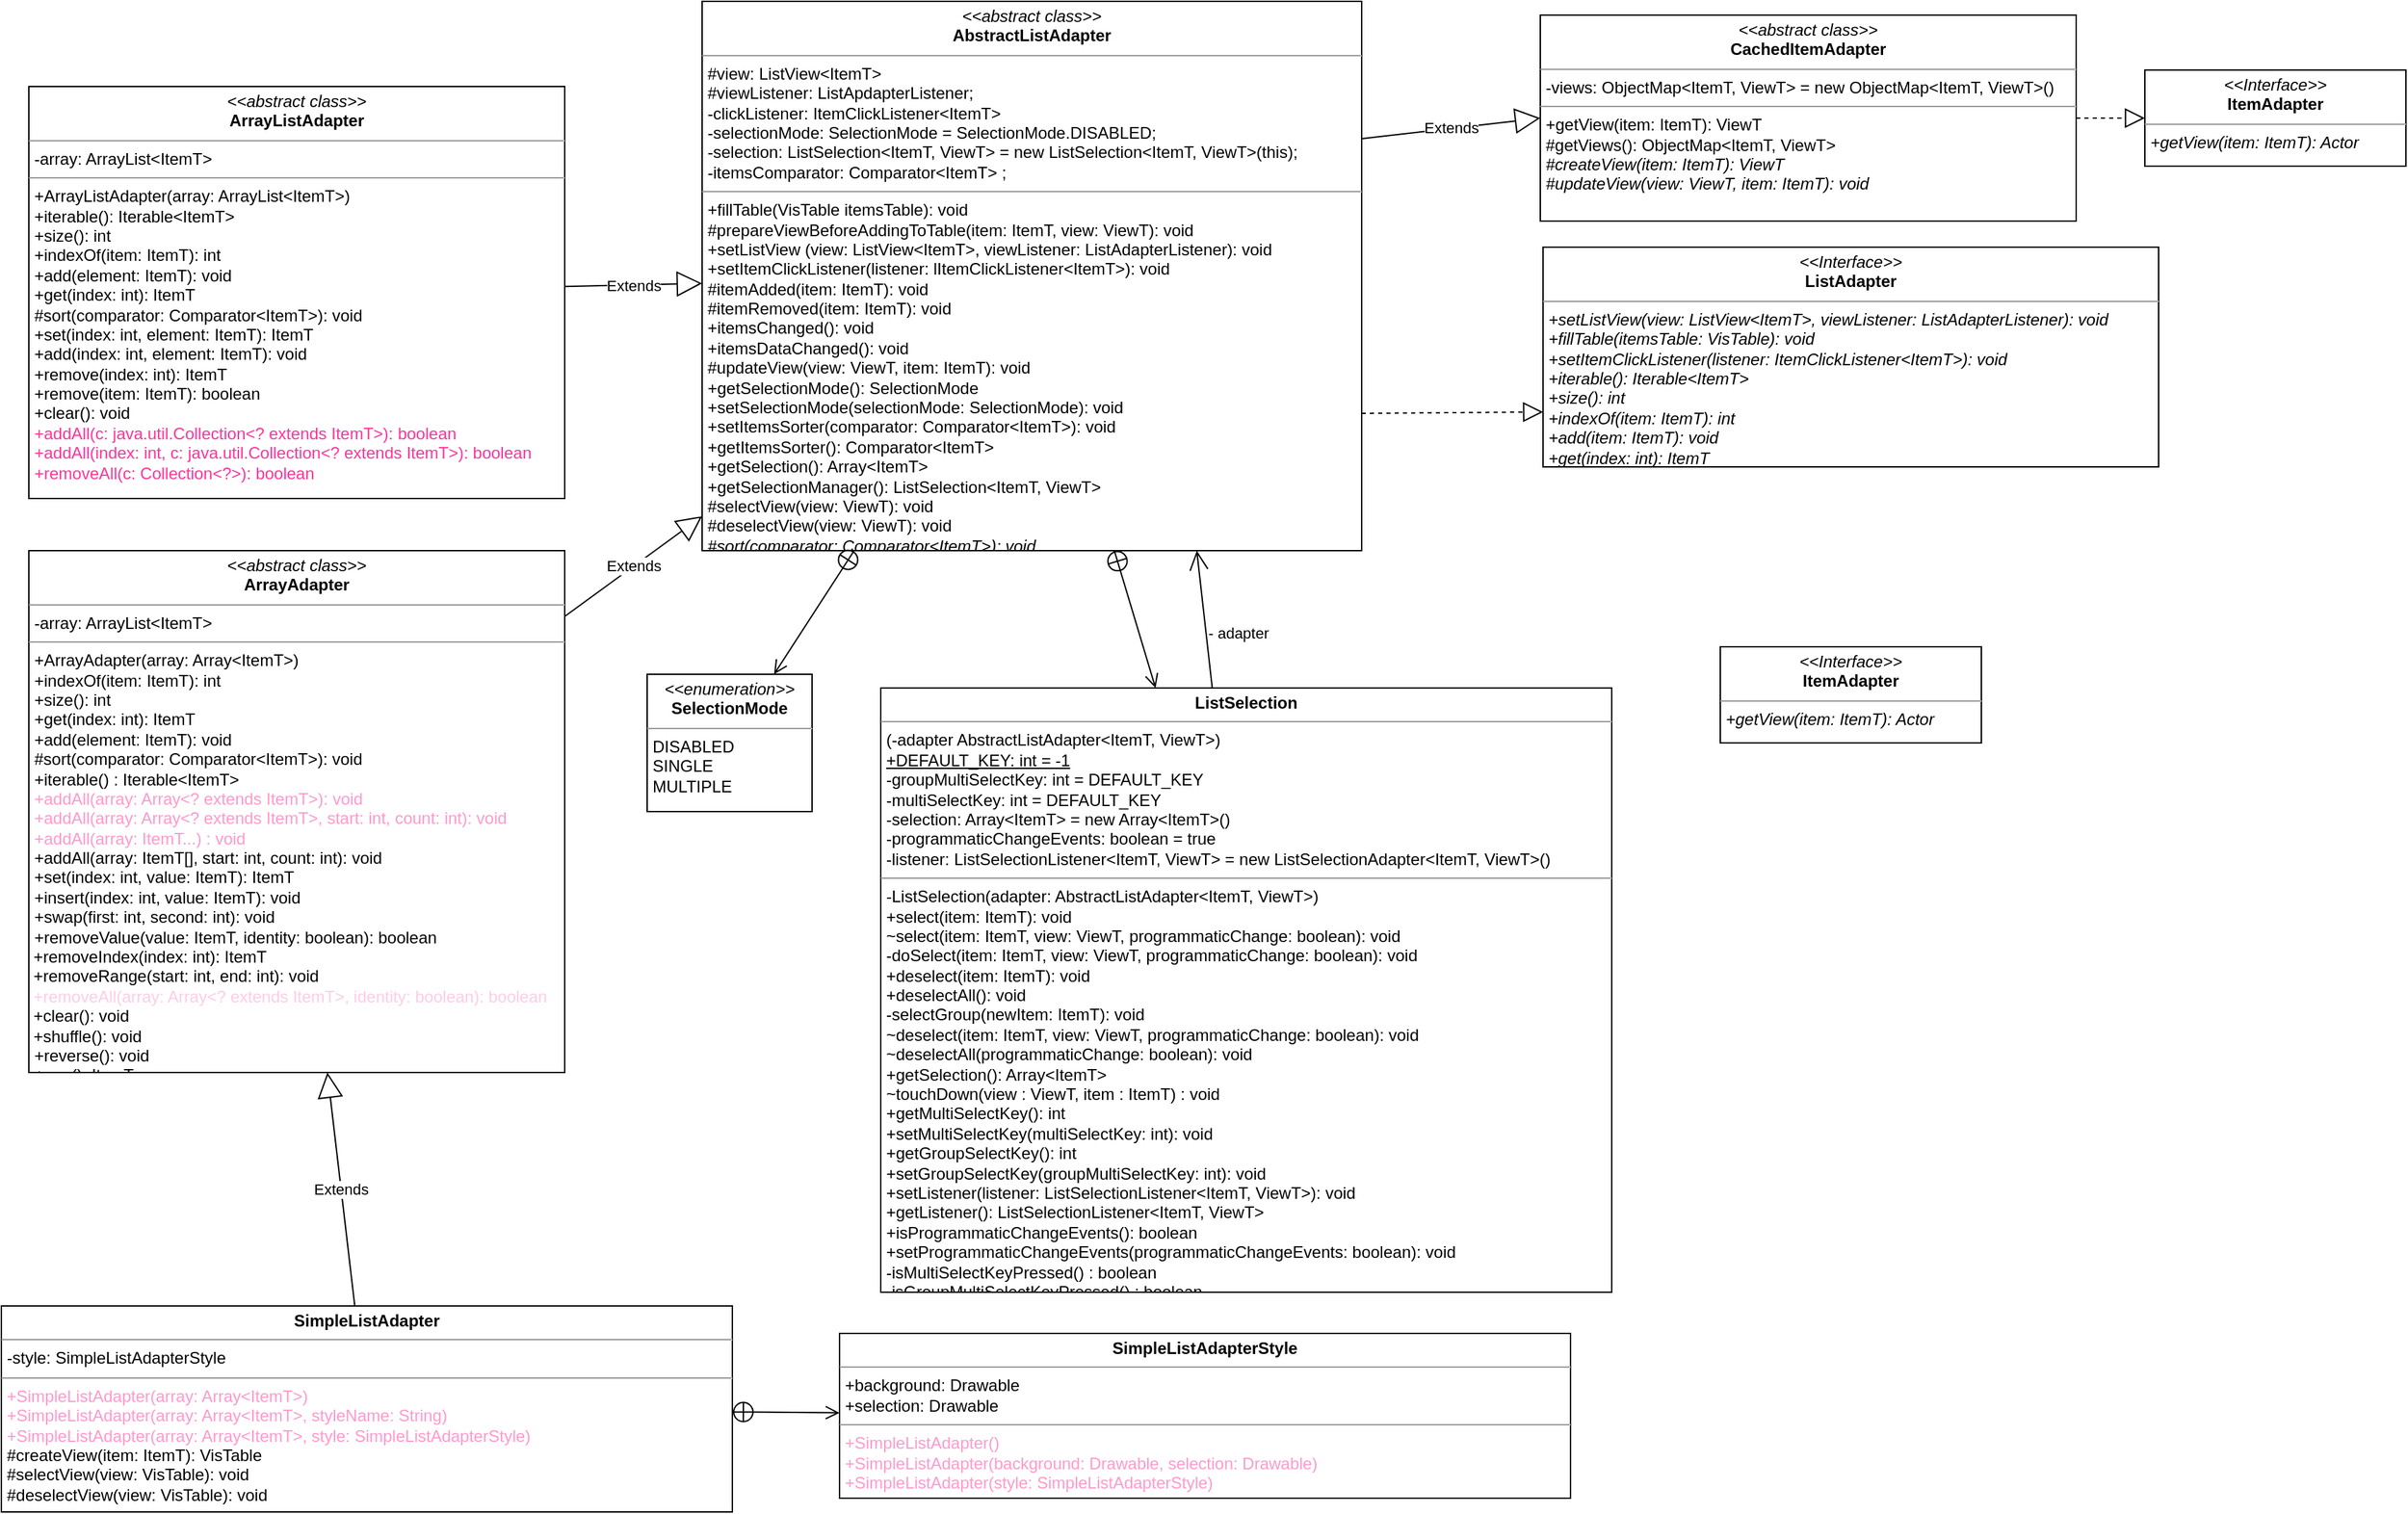 <mxfile version="13.8.0" type="device"><diagram name="Page-1" id="e7e014a7-5840-1c2e-5031-d8a46d1fe8dd"><mxGraphModel dx="1317" dy="781" grid="1" gridSize="10" guides="1" tooltips="1" connect="1" arrows="1" fold="1" page="1" pageScale="1" pageWidth="2336" pageHeight="1654" background="#ffffff" math="0" shadow="0"><root><mxCell id="0"/><mxCell id="1" parent="0"/><mxCell id="TXQ5Nb50Pb1mhrxCTXwo-2" value="&lt;p style=&quot;margin: 0px ; margin-top: 4px ; text-align: center&quot;&gt;&lt;i&gt;&amp;lt;&amp;lt;abstract class&amp;gt;&amp;gt;&lt;/i&gt;&lt;br&gt;&lt;b&gt;AbstractListAdapter&lt;/b&gt;&lt;/p&gt;&lt;hr size=&quot;1&quot;&gt;&lt;p style=&quot;margin: 0px ; margin-left: 4px&quot;&gt;#view: ListView&amp;lt;ItemT&amp;gt;&lt;br style=&quot;padding: 0px ; margin: 0px&quot;&gt;#viewListener: ListApdapterListener;&lt;br style=&quot;padding: 0px ; margin: 0px&quot;&gt;-clickListener: ItemClickListener&amp;lt;ItemT&amp;gt;&lt;br style=&quot;padding: 0px ; margin: 0px&quot;&gt;-selectionMode: SelectionMode = SelectionMode.DISABLED;&lt;br style=&quot;padding: 0px ; margin: 0px&quot;&gt;-selection: ListSelection&amp;lt;ItemT, ViewT&amp;gt;&amp;nbsp;= new ListSelection&amp;lt;ItemT, ViewT&amp;gt;(this);&lt;br style=&quot;padding: 0px ; margin: 0px&quot;&gt;-itemsComparator:&amp;nbsp;Comparator&amp;lt;ItemT&amp;gt; ;&lt;/p&gt;&lt;hr size=&quot;1&quot;&gt;&lt;p style=&quot;margin: 0px ; margin-left: 4px&quot;&gt;+fillTable(VisTable itemsTable): void&lt;br style=&quot;padding: 0px ; margin: 0px&quot;&gt;#prepareViewBeforeAddingToTable(item: ItemT, view: ViewT): void&lt;br style=&quot;padding: 0px ; margin: 0px&quot;&gt;+setListView (view: ListView&amp;lt;ItemT&amp;gt;, viewListener: ListAdapterListener): void&lt;br style=&quot;padding: 0px ; margin: 0px&quot;&gt;+setItemClickListener(listener: lItemClickListener&amp;lt;ItemT&amp;gt;): void&lt;br style=&quot;padding: 0px ; margin: 0px&quot;&gt;#itemAdded(item: ItemT): void&lt;br style=&quot;padding: 0px ; margin: 0px&quot;&gt;#itemRemoved(item: ItemT): void&lt;br style=&quot;padding: 0px ; margin: 0px&quot;&gt;+itemsChanged(): void&lt;br style=&quot;padding: 0px ; margin: 0px&quot;&gt;+itemsDataChanged(): void&lt;br style=&quot;padding: 0px ; margin: 0px&quot;&gt;#updateView(view: ViewT, item: ItemT): void&lt;br style=&quot;padding: 0px ; margin: 0px&quot;&gt;+getSelectionMode(): SelectionMode&lt;br style=&quot;padding: 0px ; margin: 0px&quot;&gt;+setSelectionMode(selectionMode: SelectionMode): void&lt;br style=&quot;padding: 0px ; margin: 0px&quot;&gt;+setItemsSorter(comparator: Comparator&amp;lt;ItemT&amp;gt;): void&lt;br style=&quot;padding: 0px ; margin: 0px&quot;&gt;+getItemsSorter(): Comparator&amp;lt;ItemT&amp;gt;&lt;br style=&quot;padding: 0px ; margin: 0px&quot;&gt;+getSelection(): Array&amp;lt;ItemT&amp;gt;&lt;br style=&quot;padding: 0px ; margin: 0px&quot;&gt;+getSelectionManager(): ListSelection&amp;lt;ItemT, ViewT&amp;gt;&lt;br style=&quot;padding: 0px ; margin: 0px&quot;&gt;#selectView(view: ViewT): void&lt;br style=&quot;padding: 0px ; margin: 0px&quot;&gt;#deselectView(view: ViewT): void&lt;br style=&quot;padding: 0px ; margin: 0px&quot;&gt;&lt;i&gt;#sort(comparator: Comparator&amp;lt;ItemT&amp;gt;): void&lt;/i&gt;&lt;br&gt;&lt;/p&gt;" style="verticalAlign=top;align=left;overflow=fill;fontSize=12;fontFamily=Helvetica;html=1;" vertex="1" parent="1"><mxGeometry x="810" y="150" width="480" height="400" as="geometry"/></mxCell><mxCell id="TXQ5Nb50Pb1mhrxCTXwo-3" value="&lt;p style=&quot;margin: 0px ; margin-top: 4px ; text-align: center&quot;&gt;&lt;i&gt;&amp;lt;&amp;lt;abstract class&amp;gt;&amp;gt;&lt;/i&gt;&lt;br&gt;&lt;b&gt;CachedItemAdapter&lt;/b&gt;&lt;/p&gt;&lt;hr size=&quot;1&quot;&gt;&lt;p style=&quot;margin: 0px ; margin-left: 4px&quot;&gt;&lt;span style=&quot;font-size: 12px&quot;&gt;-views: ObjectMap&amp;lt;ItemT, ViewT&amp;gt; = new ObjectMap&amp;lt;ItemT, ViewT&amp;gt;()&lt;/span&gt;&lt;br&gt;&lt;/p&gt;&lt;hr size=&quot;1&quot;&gt;&lt;p style=&quot;margin: 0px ; margin-left: 4px&quot;&gt;&lt;span style=&quot;font-size: 12px&quot;&gt;+getView(item: ItemT): ViewT&lt;/span&gt;&lt;br&gt;&lt;/p&gt;&lt;p style=&quot;margin: 0px ; margin-left: 4px&quot;&gt;&lt;span style=&quot;font-size: 12px&quot;&gt;#getViews():&amp;nbsp;&lt;/span&gt;&lt;span&gt;ObjectMap&amp;lt;ItemT, ViewT&amp;gt;&lt;/span&gt;&lt;/p&gt;&lt;p style=&quot;margin: 0px ; margin-left: 4px&quot;&gt;&lt;span&gt;&lt;i&gt;&lt;span style=&quot;font-size: 12px&quot;&gt;#createView(item: ItemT): ViewT&lt;/span&gt;&lt;br&gt;&lt;/i&gt;&lt;/span&gt;&lt;/p&gt;&lt;p style=&quot;margin: 0px ; margin-left: 4px&quot;&gt;&lt;span&gt;&lt;span style=&quot;font-size: 12px&quot;&gt;&lt;i&gt;#updateView(view: ViewT, item: ItemT): void&lt;/i&gt;&lt;/span&gt;&lt;br&gt;&lt;/span&gt;&lt;/p&gt;" style="verticalAlign=top;align=left;overflow=fill;fontSize=12;fontFamily=Helvetica;html=1;" vertex="1" parent="1"><mxGeometry x="1420" y="160" width="390" height="150" as="geometry"/></mxCell><mxCell id="TXQ5Nb50Pb1mhrxCTXwo-4" value="&lt;p style=&quot;margin: 0px ; margin-top: 4px ; text-align: center&quot;&gt;&lt;i&gt;&amp;lt;&amp;lt;Interface&amp;gt;&amp;gt;&lt;/i&gt;&lt;br&gt;&lt;b&gt;ItemAdapter&lt;/b&gt;&lt;/p&gt;&lt;hr size=&quot;1&quot;&gt;&lt;p style=&quot;margin: 0px ; margin-left: 4px&quot;&gt;&lt;span style=&quot;font-size: 12px&quot;&gt;&lt;i&gt;+getView(item: ItemT): Actor&lt;/i&gt;&lt;/span&gt;&lt;br&gt;&lt;/p&gt;" style="verticalAlign=top;align=left;overflow=fill;fontSize=12;fontFamily=Helvetica;html=1;" vertex="1" parent="1"><mxGeometry x="1860" y="200" width="190" height="70" as="geometry"/></mxCell><mxCell id="TXQ5Nb50Pb1mhrxCTXwo-7" value="&lt;p style=&quot;margin: 0px ; margin-top: 4px ; text-align: center&quot;&gt;&lt;i&gt;&amp;lt;&amp;lt;Interface&amp;gt;&amp;gt;&lt;/i&gt;&lt;br&gt;&lt;b&gt;ListAdapter&lt;/b&gt;&lt;/p&gt;&lt;hr size=&quot;1&quot;&gt;&lt;p style=&quot;margin: 0px ; margin-left: 4px&quot;&gt;&lt;span style=&quot;font-size: 12px&quot;&gt;&lt;i&gt;+setListView(view: ListView&amp;lt;ItemT&amp;gt;, viewListener: ListAdapterListener): void&lt;/i&gt;&lt;/span&gt;&lt;br&gt;&lt;/p&gt;&lt;p style=&quot;margin: 0px ; margin-left: 4px&quot;&gt;&lt;i&gt;&lt;span style=&quot;font-size: 12px&quot;&gt;+fillTable(itemsTable: VisTable): void&lt;/span&gt;&lt;br&gt;&lt;/i&gt;&lt;/p&gt;&lt;p style=&quot;margin: 0px ; margin-left: 4px&quot;&gt;&lt;i&gt;&lt;span style=&quot;font-size: 12px&quot;&gt;+setItemClickListener(listener: ItemClickListener&amp;lt;ItemT&amp;gt;): void&lt;/span&gt;&lt;br&gt;&lt;/i&gt;&lt;/p&gt;&lt;p style=&quot;margin: 0px ; margin-left: 4px&quot;&gt;&lt;i&gt;&lt;span style=&quot;font-size: 12px&quot;&gt;+iterable(): Iterable&amp;lt;ItemT&amp;gt;&lt;/span&gt;&lt;br&gt;&lt;/i&gt;&lt;/p&gt;&lt;p style=&quot;margin: 0px ; margin-left: 4px&quot;&gt;&lt;i&gt;&lt;span style=&quot;font-size: 12px&quot;&gt;+size(): int&lt;/span&gt;&lt;br&gt;&lt;/i&gt;&lt;/p&gt;&lt;p style=&quot;margin: 0px ; margin-left: 4px&quot;&gt;&lt;i&gt;&lt;span style=&quot;font-size: 12px&quot;&gt;+indexOf(item: ItemT): int&lt;/span&gt;&lt;br&gt;&lt;/i&gt;&lt;/p&gt;&lt;p style=&quot;margin: 0px ; margin-left: 4px&quot;&gt;&lt;i&gt;&lt;span style=&quot;font-size: 12px&quot;&gt;+add(item: ItemT): void&lt;/span&gt;&lt;br&gt;&lt;/i&gt;&lt;/p&gt;&lt;p style=&quot;margin: 0px ; margin-left: 4px&quot;&gt;&lt;i&gt;&lt;span style=&quot;font-size: 12px&quot;&gt;+get(index: int): ItemT&lt;/span&gt;&lt;br&gt;&lt;/i&gt;&lt;/p&gt;" style="verticalAlign=top;align=left;overflow=fill;fontSize=12;fontFamily=Helvetica;html=1;" vertex="1" parent="1"><mxGeometry x="1422" y="329" width="448" height="160" as="geometry"/></mxCell><mxCell id="TXQ5Nb50Pb1mhrxCTXwo-8" value="Extends" style="endArrow=block;endSize=16;endFill=0;html=1;exitX=1;exitY=0.25;exitDx=0;exitDy=0;entryX=0;entryY=0.5;entryDx=0;entryDy=0;" edge="1" parent="1" source="TXQ5Nb50Pb1mhrxCTXwo-2" target="TXQ5Nb50Pb1mhrxCTXwo-3"><mxGeometry width="160" relative="1" as="geometry"><mxPoint x="1400" y="470" as="sourcePoint"/><mxPoint x="1560" y="470" as="targetPoint"/></mxGeometry></mxCell><mxCell id="TXQ5Nb50Pb1mhrxCTXwo-9" value="" style="endArrow=block;dashed=1;endFill=0;endSize=12;html=1;exitX=1;exitY=0.5;exitDx=0;exitDy=0;entryX=0;entryY=0.5;entryDx=0;entryDy=0;" edge="1" parent="1" source="TXQ5Nb50Pb1mhrxCTXwo-3" target="TXQ5Nb50Pb1mhrxCTXwo-4"><mxGeometry width="160" relative="1" as="geometry"><mxPoint x="1710" y="257" as="sourcePoint"/><mxPoint x="1870" y="257" as="targetPoint"/></mxGeometry></mxCell><mxCell id="TXQ5Nb50Pb1mhrxCTXwo-10" value="" style="endArrow=block;dashed=1;endFill=0;endSize=12;html=1;exitX=1;exitY=0.75;exitDx=0;exitDy=0;entryX=0;entryY=0.75;entryDx=0;entryDy=0;" edge="1" parent="1" source="TXQ5Nb50Pb1mhrxCTXwo-2" target="TXQ5Nb50Pb1mhrxCTXwo-7"><mxGeometry width="160" relative="1" as="geometry"><mxPoint x="1290" y="390" as="sourcePoint"/><mxPoint x="1450" y="390" as="targetPoint"/></mxGeometry></mxCell><mxCell id="TXQ5Nb50Pb1mhrxCTXwo-12" value="&lt;p style=&quot;margin: 0px ; margin-top: 4px ; text-align: center&quot;&gt;&lt;i&gt;&amp;lt;&amp;lt;abstract class&amp;gt;&amp;gt;&lt;/i&gt;&lt;br&gt;&lt;b&gt;ArrayListAdapter&lt;/b&gt;&lt;/p&gt;&lt;hr size=&quot;1&quot;&gt;&lt;p style=&quot;margin: 0px ; margin-left: 4px&quot;&gt;&lt;span style=&quot;font-size: 12px&quot;&gt;-array: ArrayList&amp;lt;ItemT&amp;gt;&lt;/span&gt;&lt;br&gt;&lt;/p&gt;&lt;hr size=&quot;1&quot;&gt;&lt;p style=&quot;margin: 0px ; margin-left: 4px&quot;&gt;&lt;span style=&quot;font-size: 12px&quot;&gt;+ArrayListAdapter(array: ArrayList&amp;lt;ItemT&amp;gt;)&lt;/span&gt;&lt;br&gt;&lt;/p&gt;&lt;p style=&quot;margin: 0px ; margin-left: 4px&quot;&gt;&lt;span style=&quot;font-size: 12px&quot;&gt;+iterable(): Iterable&amp;lt;ItemT&amp;gt;&lt;/span&gt;&lt;br&gt;&lt;/p&gt;&lt;p style=&quot;margin: 0px ; margin-left: 4px&quot;&gt;&lt;span style=&quot;font-size: 12px&quot;&gt;+size(): int&lt;/span&gt;&lt;br&gt;&lt;/p&gt;&lt;p style=&quot;margin: 0px ; margin-left: 4px&quot;&gt;&lt;span style=&quot;font-size: 12px&quot;&gt;+indexOf(item: ItemT): int&lt;/span&gt;&lt;br&gt;&lt;/p&gt;&lt;p style=&quot;margin: 0px ; margin-left: 4px&quot;&gt;&lt;span style=&quot;font-size: 12px&quot;&gt;+add(element: ItemT): void&lt;/span&gt;&lt;br&gt;&lt;/p&gt;&lt;p style=&quot;margin: 0px ; margin-left: 4px&quot;&gt;&lt;span style=&quot;font-size: 12px&quot;&gt;+get(index: int): ItemT&lt;/span&gt;&lt;br&gt;&lt;/p&gt;&lt;p style=&quot;margin: 0px ; margin-left: 4px&quot;&gt;&lt;span style=&quot;font-size: 12px&quot;&gt;#sort(comparator: Comparator&amp;lt;ItemT&amp;gt;): void&lt;/span&gt;&lt;br&gt;&lt;/p&gt;&lt;p style=&quot;margin: 0px ; margin-left: 4px&quot;&gt;&lt;span style=&quot;font-size: 12px&quot;&gt;+set(index: int, element: ItemT): ItemT&lt;/span&gt;&lt;br&gt;&lt;/p&gt;&lt;p style=&quot;margin: 0px ; margin-left: 4px&quot;&gt;&lt;span style=&quot;font-size: 12px&quot;&gt;+add(index: int, element: ItemT): void&lt;/span&gt;&lt;br&gt;&lt;/p&gt;&lt;p style=&quot;margin: 0px ; margin-left: 4px&quot;&gt;&lt;span style=&quot;font-size: 12px&quot;&gt;+remove(index: int): ItemT&lt;/span&gt;&lt;br&gt;&lt;/p&gt;&lt;p style=&quot;margin: 0px ; margin-left: 4px&quot;&gt;&lt;span style=&quot;font-size: 12px&quot;&gt;+remove(item: ItemT): boolean&lt;/span&gt;&lt;br&gt;&lt;/p&gt;&lt;p style=&quot;margin: 0px ; margin-left: 4px&quot;&gt;&lt;span style=&quot;font-size: 12px&quot;&gt;+clear(): void&lt;br&gt;&lt;font color=&quot;#ff3399&quot;&gt;+addAll(c: java.util.Collection&amp;lt;? extends ItemT&amp;gt;): boolean&lt;/font&gt;&lt;/span&gt;&lt;font color=&quot;#ff3399&quot;&gt;&lt;br&gt;&lt;/font&gt;&lt;/p&gt;&lt;p style=&quot;margin: 0px ; margin-left: 4px&quot;&gt;&lt;font color=&quot;#ff3399&quot;&gt;&lt;span style=&quot;font-size: 12px&quot;&gt;+addAll(index: int, c: java.util.Collection&amp;lt;? extends ItemT&amp;gt;): boolean&lt;/span&gt;&lt;br&gt;&lt;/font&gt;&lt;/p&gt;&lt;p style=&quot;margin: 0px ; margin-left: 4px&quot;&gt;&lt;span style=&quot;font-size: 12px&quot;&gt;&lt;font color=&quot;#ff3399&quot;&gt;+removeAll(c: Collection&amp;lt;?&amp;gt;): boolean&lt;/font&gt;&lt;/span&gt;&lt;br&gt;&lt;/p&gt;&lt;p style=&quot;margin: 0px ; margin-left: 4px&quot;&gt;&lt;span style=&quot;font-size: 12px&quot;&gt;&lt;br&gt;&lt;/span&gt;&lt;/p&gt;" style="verticalAlign=top;align=left;overflow=fill;fontSize=12;fontFamily=Helvetica;html=1;" vertex="1" parent="1"><mxGeometry x="320" y="212" width="390" height="300" as="geometry"/></mxCell><mxCell id="TXQ5Nb50Pb1mhrxCTXwo-13" value="Extends" style="endArrow=block;endSize=16;endFill=0;html=1;" edge="1" parent="1" source="TXQ5Nb50Pb1mhrxCTXwo-12" target="TXQ5Nb50Pb1mhrxCTXwo-2"><mxGeometry width="160" relative="1" as="geometry"><mxPoint x="670" y="295" as="sourcePoint"/><mxPoint x="630" y="299.29" as="targetPoint"/></mxGeometry></mxCell><mxCell id="TXQ5Nb50Pb1mhrxCTXwo-14" value="&lt;p style=&quot;margin: 0px ; margin-top: 4px ; text-align: center&quot;&gt;&lt;i&gt;&amp;lt;&amp;lt;abstract class&amp;gt;&amp;gt;&lt;/i&gt;&lt;br&gt;&lt;b&gt;ArrayAdapter&lt;/b&gt;&lt;/p&gt;&lt;hr size=&quot;1&quot;&gt;&lt;p style=&quot;margin: 0px ; margin-left: 4px&quot;&gt;&lt;span style=&quot;font-size: 12px&quot;&gt;-array: ArrayList&amp;lt;ItemT&amp;gt;&lt;/span&gt;&lt;br&gt;&lt;/p&gt;&lt;hr size=&quot;1&quot;&gt;&lt;p style=&quot;margin: 0px ; margin-left: 4px&quot;&gt;&lt;span style=&quot;font-size: 12px&quot;&gt;+ArrayAdapter(array: Array&amp;lt;ItemT&amp;gt;)&lt;/span&gt;&lt;br&gt;&lt;/p&gt;&lt;p style=&quot;margin: 0px ; margin-left: 4px&quot;&gt;&lt;span style=&quot;font-size: 12px&quot;&gt;+indexOf(item: ItemT): int&lt;/span&gt;&lt;br&gt;&lt;/p&gt;&lt;p style=&quot;margin: 0px ; margin-left: 4px&quot;&gt;&lt;span&gt;+size(): int&lt;/span&gt;&lt;br&gt;&lt;/p&gt;&lt;p style=&quot;margin: 0px ; margin-left: 4px&quot;&gt;+get(index: int): ItemT&lt;span&gt;&lt;br&gt;&lt;/span&gt;&lt;/p&gt;&lt;p style=&quot;margin: 0px ; margin-left: 4px&quot;&gt;+add(element: ItemT): void&lt;br&gt;&lt;/p&gt;&lt;p style=&quot;margin: 0px ; margin-left: 4px&quot;&gt;&lt;span&gt;#sort(comparator: Comparator&amp;lt;ItemT&amp;gt;): void&lt;/span&gt;&lt;br&gt;&lt;/p&gt;&lt;p style=&quot;margin: 0px ; margin-left: 4px&quot;&gt;&lt;span style=&quot;font-size: 12px&quot;&gt;+iterable() : Iterable&amp;lt;ItemT&amp;gt;&lt;/span&gt;&lt;br&gt;&lt;/p&gt;&lt;p style=&quot;margin: 0px ; margin-left: 4px&quot;&gt;&lt;font color=&quot;#ff99cc&quot;&gt;&lt;span style=&quot;font-size: 12px&quot;&gt;+addAll(array: Array&amp;lt;? extends ItemT&amp;gt;): void&lt;/span&gt;&lt;br&gt;&lt;/font&gt;&lt;/p&gt;&lt;p style=&quot;margin: 0px ; margin-left: 4px&quot;&gt;&lt;font color=&quot;#ff99cc&quot;&gt;&lt;span style=&quot;font-size: 12px&quot;&gt;+addAll(array: Array&amp;lt;? extends ItemT&amp;gt;, start: int, count: int): void&lt;/span&gt;&lt;br&gt;&lt;/font&gt;&lt;/p&gt;&lt;p style=&quot;margin: 0px ; margin-left: 4px&quot;&gt;&lt;span style=&quot;font-size: 12px&quot;&gt;&lt;font color=&quot;#ff99cc&quot;&gt;+addAll(array: ItemT...) : void&lt;/font&gt;&lt;/span&gt;&lt;br&gt;&lt;/p&gt;&lt;p style=&quot;margin: 0px ; margin-left: 4px&quot;&gt;&lt;span style=&quot;font-size: 12px&quot;&gt;+addAll(array: ItemT[], start: int, count: int): void&lt;/span&gt;&lt;br&gt;&lt;/p&gt;&lt;p style=&quot;margin: 0px ; margin-left: 4px&quot;&gt;&lt;span&gt;+set(index: int, value: ItemT): ItemT&lt;/span&gt;&lt;br&gt;&lt;/p&gt;&lt;p style=&quot;margin: 0px ; margin-left: 4px&quot;&gt;&lt;span style=&quot;font-size: 12px&quot;&gt;+insert(index: int, value: ItemT): void&lt;/span&gt;&lt;br&gt;&lt;/p&gt;&lt;p style=&quot;margin: 0px ; margin-left: 4px&quot;&gt;&lt;span style=&quot;font-size: 12px&quot;&gt;+swap(first: int, second: int): void&lt;/span&gt;&lt;br&gt;&lt;/p&gt;&lt;p style=&quot;margin: 0px ; margin-left: 4px&quot;&gt;&lt;span style=&quot;font-size: 12px&quot;&gt;+removeValue(value: ItemT, identity: boolean): boolean&lt;/span&gt;&lt;br&gt;&lt;/p&gt;&lt;span style=&quot;font-size: 12px&quot;&gt;&amp;nbsp;+removeIndex(index: int): ItemT&lt;/span&gt;&lt;br&gt;&lt;span style=&quot;font-size: 12px&quot;&gt;&amp;nbsp;+removeRange(start: int, end: int): void&lt;br&gt;&amp;nbsp;&lt;font color=&quot;#ffcce6&quot;&gt;+removeAll(array: Array&amp;lt;? extends ItemT&amp;gt;, identity: boolean): boolean&lt;/font&gt;&lt;br&gt;&lt;/span&gt;&amp;nbsp;+clear(): void&lt;br&gt;&lt;span style=&quot;font-size: 12px&quot;&gt;&amp;nbsp;+shuffle(): void&lt;/span&gt;&lt;br&gt;&lt;p style=&quot;margin: 0px ; margin-left: 4px&quot;&gt;&lt;span&gt;+reverse(): void&lt;/span&gt;&lt;br&gt;&lt;/p&gt;&lt;p style=&quot;margin: 0px ; margin-left: 4px&quot;&gt;&lt;span&gt;&lt;span style=&quot;font-size: 12px&quot;&gt;+pop(): ItemT&lt;/span&gt;&lt;br&gt;&lt;/span&gt;&lt;/p&gt;" style="verticalAlign=top;align=left;overflow=fill;fontSize=12;fontFamily=Helvetica;html=1;" vertex="1" parent="1"><mxGeometry x="320" y="550" width="390" height="380" as="geometry"/></mxCell><mxCell id="TXQ5Nb50Pb1mhrxCTXwo-15" value="Extends" style="endArrow=block;endSize=16;endFill=0;html=1;" edge="1" parent="1" source="TXQ5Nb50Pb1mhrxCTXwo-14" target="TXQ5Nb50Pb1mhrxCTXwo-2"><mxGeometry width="160" relative="1" as="geometry"><mxPoint x="710" y="712.246" as="sourcePoint"/><mxPoint x="810" y="710.003" as="targetPoint"/></mxGeometry></mxCell><mxCell id="TXQ5Nb50Pb1mhrxCTXwo-16" value="&lt;p style=&quot;margin: 0px ; margin-top: 4px ; text-align: center&quot;&gt;&lt;b&gt;SimpleListAdapter&lt;/b&gt;&lt;/p&gt;&lt;hr size=&quot;1&quot;&gt;&lt;p style=&quot;margin: 0px ; margin-left: 4px&quot;&gt;-style: SimpleListAdapterStyle&lt;br&gt;&lt;/p&gt;&lt;hr size=&quot;1&quot;&gt;&lt;p style=&quot;margin: 0px ; margin-left: 4px&quot;&gt;&lt;font color=&quot;#ff99cc&quot;&gt;&lt;span style=&quot;font-size: 12px&quot;&gt;+SimpleListAdapter(array: Array&amp;lt;ItemT&amp;gt;)&lt;/span&gt;&lt;br&gt;&lt;/font&gt;&lt;/p&gt;&lt;p style=&quot;margin: 0px ; margin-left: 4px&quot;&gt;&lt;font color=&quot;#ff99cc&quot;&gt;&lt;span style=&quot;font-size: 12px&quot;&gt;+SimpleListAdapter(array: Array&amp;lt;ItemT&amp;gt;, styleName: String)&lt;/span&gt;&lt;br&gt;&lt;/font&gt;&lt;/p&gt;&lt;p style=&quot;margin: 0px ; margin-left: 4px&quot;&gt;&lt;span style=&quot;font-size: 12px&quot;&gt;&lt;font color=&quot;#ff99cc&quot;&gt;+SimpleListAdapter(array: Array&amp;lt;ItemT&amp;gt;, style: SimpleListAdapterStyle)&lt;/font&gt;&lt;/span&gt;&lt;br&gt;&lt;/p&gt;&lt;p style=&quot;margin: 0px ; margin-left: 4px&quot;&gt;&lt;span style=&quot;font-size: 12px&quot;&gt;#createView(item: ItemT): VisTable&lt;/span&gt;&lt;br&gt;&lt;/p&gt;&lt;p style=&quot;margin: 0px ; margin-left: 4px&quot;&gt;&lt;span style=&quot;font-size: 12px&quot;&gt;#selectView(view: VisTable): void&lt;/span&gt;&lt;br&gt;&lt;/p&gt;&lt;p style=&quot;margin: 0px ; margin-left: 4px&quot;&gt;&lt;span style=&quot;font-size: 12px&quot;&gt;#deselectView(view: VisTable): void&lt;/span&gt;&lt;br&gt;&lt;/p&gt;" style="verticalAlign=top;align=left;overflow=fill;fontSize=12;fontFamily=Helvetica;html=1;" vertex="1" parent="1"><mxGeometry x="300" y="1100" width="532" height="150" as="geometry"/></mxCell><mxCell id="TXQ5Nb50Pb1mhrxCTXwo-17" value="Extends" style="endArrow=block;endSize=16;endFill=0;html=1;" edge="1" parent="1" source="TXQ5Nb50Pb1mhrxCTXwo-16" target="TXQ5Nb50Pb1mhrxCTXwo-14"><mxGeometry width="160" relative="1" as="geometry"><mxPoint x="720" y="607.85" as="sourcePoint"/><mxPoint x="820" y="534.953" as="targetPoint"/></mxGeometry></mxCell><mxCell id="TXQ5Nb50Pb1mhrxCTXwo-26" value="" style="endArrow=open;startArrow=circlePlus;endFill=0;startFill=0;endSize=8;html=1;" edge="1" parent="1" source="TXQ5Nb50Pb1mhrxCTXwo-16" target="TXQ5Nb50Pb1mhrxCTXwo-27"><mxGeometry width="160" relative="1" as="geometry"><mxPoint x="810" y="940" as="sourcePoint"/><mxPoint x="930" y="905" as="targetPoint"/></mxGeometry></mxCell><mxCell id="TXQ5Nb50Pb1mhrxCTXwo-27" value="&lt;p style=&quot;margin: 0px ; margin-top: 4px ; text-align: center&quot;&gt;&lt;b&gt;SimpleListAdapterStyle&lt;/b&gt;&lt;/p&gt;&lt;hr size=&quot;1&quot;&gt;&lt;p style=&quot;margin: 0px ; margin-left: 4px&quot;&gt;+background: Drawable&lt;/p&gt;&lt;p style=&quot;margin: 0px ; margin-left: 4px&quot;&gt;+selection: Drawable&lt;/p&gt;&lt;hr size=&quot;1&quot;&gt;&lt;p style=&quot;margin: 0px ; margin-left: 4px&quot;&gt;&lt;font color=&quot;#ff99cc&quot;&gt;&lt;span style=&quot;font-size: 12px&quot;&gt;+SimpleListAdapter()&lt;/span&gt;&lt;/font&gt;&lt;/p&gt;&lt;p style=&quot;margin: 0px 0px 0px 4px&quot;&gt;&lt;font color=&quot;#ff99cc&quot;&gt;+SimpleListAdapter(background: Drawable, selection: Drawable)&lt;/font&gt;&lt;/p&gt;&lt;p style=&quot;margin: 0px 0px 0px 4px&quot;&gt;&lt;font color=&quot;#ff99cc&quot;&gt;+SimpleListAdapter(style: SimpleListAdapterStyle)&lt;/font&gt;&lt;/p&gt;&lt;div&gt;&lt;font color=&quot;#ff99cc&quot;&gt;&lt;br&gt;&lt;/font&gt;&lt;/div&gt;&lt;div&gt;&lt;font color=&quot;#ff99cc&quot;&gt;&lt;br&gt;&lt;/font&gt;&lt;/div&gt;" style="verticalAlign=top;align=left;overflow=fill;fontSize=12;fontFamily=Helvetica;html=1;" vertex="1" parent="1"><mxGeometry x="910" y="1120" width="532" height="120" as="geometry"/></mxCell><mxCell id="TXQ5Nb50Pb1mhrxCTXwo-28" value="&lt;p style=&quot;margin: 0px ; margin-top: 4px ; text-align: center&quot;&gt;&lt;i&gt;&amp;lt;&amp;lt;enumeration&amp;gt;&amp;gt;&lt;/i&gt;&lt;br&gt;&lt;b&gt;SelectionMode&lt;/b&gt;&lt;/p&gt;&lt;hr size=&quot;1&quot;&gt;&lt;p style=&quot;margin: 0px ; margin-left: 4px&quot;&gt;&lt;span style=&quot;font-size: 12px&quot;&gt;DISABLED&lt;/span&gt;&lt;br&gt;&lt;/p&gt;&lt;p style=&quot;margin: 0px ; margin-left: 4px&quot;&gt;&lt;span style=&quot;font-size: 12px&quot;&gt;SINGLE&lt;br&gt;MULTIPLE&lt;/span&gt;&lt;/p&gt;" style="verticalAlign=top;align=left;overflow=fill;fontSize=12;fontFamily=Helvetica;html=1;" vertex="1" parent="1"><mxGeometry x="770" y="640" width="120" height="100" as="geometry"/></mxCell><mxCell id="TXQ5Nb50Pb1mhrxCTXwo-29" value="" style="endArrow=open;startArrow=circlePlus;endFill=0;startFill=0;endSize=8;html=1;" edge="1" parent="1" source="TXQ5Nb50Pb1mhrxCTXwo-2" target="TXQ5Nb50Pb1mhrxCTXwo-28"><mxGeometry width="160" relative="1" as="geometry"><mxPoint x="910" y="490" as="sourcePoint"/><mxPoint x="1070" y="490" as="targetPoint"/></mxGeometry></mxCell><mxCell id="TXQ5Nb50Pb1mhrxCTXwo-30" value="&lt;p style=&quot;margin: 0px ; margin-top: 4px ; text-align: center&quot;&gt;&lt;b&gt;ListSelection&lt;/b&gt;&lt;/p&gt;&lt;hr size=&quot;1&quot;&gt;&lt;p style=&quot;margin: 0px ; margin-left: 4px&quot;&gt;(-adapter AbstractListAdapter&amp;lt;ItemT, ViewT&amp;gt;)&lt;/p&gt;&lt;p style=&quot;margin: 0px ; margin-left: 4px&quot;&gt;&lt;u&gt;+DEFAULT_KEY: int = -1&lt;/u&gt;&lt;br&gt;&lt;/p&gt;&lt;p style=&quot;margin: 0px ; margin-left: 4px&quot;&gt;&lt;span style=&quot;font-size: 12px&quot;&gt;-groupMultiSelectKey: int = DEFAULT_KEY&lt;/span&gt;&lt;/p&gt;&lt;p style=&quot;margin: 0px ; margin-left: 4px&quot;&gt;&lt;span style=&quot;font-size: 12px&quot;&gt;-multiSelectKey: int = DEFAULT_KEY&lt;/span&gt;&lt;/p&gt;&lt;p style=&quot;margin: 0px ; margin-left: 4px&quot;&gt;&lt;span style=&quot;font-size: 12px&quot;&gt;-selection: Array&amp;lt;ItemT&amp;gt; = new Array&amp;lt;ItemT&amp;gt;()&lt;/span&gt;&lt;br&gt;&lt;/p&gt;&lt;p style=&quot;margin: 0px ; margin-left: 4px&quot;&gt;&lt;span style=&quot;font-size: 12px&quot;&gt;-programmaticChangeEvents: boolean = true&lt;/span&gt;&lt;br&gt;&lt;/p&gt;&lt;p style=&quot;margin: 0px ; margin-left: 4px&quot;&gt;&lt;span style=&quot;font-size: 12px&quot;&gt;-listener: ListSelectionListener&amp;lt;ItemT, ViewT&amp;gt; = new ListSelectionAdapter&amp;lt;ItemT, ViewT&amp;gt;()&lt;/span&gt;&lt;/p&gt;&lt;hr size=&quot;1&quot;&gt;&lt;p style=&quot;margin: 0px ; margin-left: 4px&quot;&gt;&lt;span style=&quot;font-size: 12px&quot;&gt;-ListSelection(adapter: AbstractListAdapter&amp;lt;ItemT, ViewT&amp;gt;)&lt;/span&gt;&lt;br&gt;&lt;/p&gt;&lt;p style=&quot;margin: 0px ; margin-left: 4px&quot;&gt;&lt;span style=&quot;font-size: 12px&quot;&gt;+select(item: ItemT): void&lt;/span&gt;&lt;br&gt;&lt;/p&gt;&lt;p style=&quot;margin: 0px ; margin-left: 4px&quot;&gt;&lt;span style=&quot;font-size: 12px&quot;&gt;~select(item: ItemT, view: ViewT, programmaticChange: boolean): void&lt;/span&gt;&lt;br&gt;&lt;/p&gt;&lt;p style=&quot;margin: 0px ; margin-left: 4px&quot;&gt;&lt;span style=&quot;font-size: 12px&quot;&gt;-doSelect(item: ItemT, view: ViewT, programmaticChange: boolean): void&lt;/span&gt;&lt;br&gt;&lt;/p&gt;&lt;p style=&quot;margin: 0px ; margin-left: 4px&quot;&gt;&lt;span style=&quot;font-size: 12px&quot;&gt;+deselect(item: ItemT): void&lt;/span&gt;&lt;br&gt;&lt;/p&gt;&lt;p style=&quot;margin: 0px ; margin-left: 4px&quot;&gt;&lt;span style=&quot;font-size: 12px&quot;&gt;+deselectAll(): void&lt;/span&gt;&lt;br&gt;&lt;/p&gt;&lt;p style=&quot;margin: 0px ; margin-left: 4px&quot;&gt;&lt;span style=&quot;font-size: 12px&quot;&gt;-selectGroup(newItem: ItemT): void&lt;/span&gt;&lt;br&gt;&lt;/p&gt;&lt;p style=&quot;margin: 0px ; margin-left: 4px&quot;&gt;&lt;span style=&quot;font-size: 12px&quot;&gt;~deselect(item: ItemT, view: ViewT, programmaticChange: boolean): void&lt;/span&gt;&lt;br&gt;&lt;/p&gt;&lt;p style=&quot;margin: 0px ; margin-left: 4px&quot;&gt;&lt;span style=&quot;font-size: 12px&quot;&gt;~deselectAll(programmaticChange: boolean): void&lt;/span&gt;&lt;br&gt;&lt;/p&gt;&lt;p style=&quot;margin: 0px ; margin-left: 4px&quot;&gt;&lt;span style=&quot;font-size: 12px&quot;&gt;+getSelection(): Array&amp;lt;ItemT&amp;gt;&lt;/span&gt;&lt;/p&gt;&lt;p style=&quot;margin: 0px 0px 0px 4px&quot;&gt;&lt;font style=&quot;font-size: 12px&quot;&gt;&lt;span style=&quot;font-size: 12px&quot;&gt;~to&lt;/span&gt;&lt;font style=&quot;font-size: 12px&quot;&gt;uchDown(view : ViewT, item : ItemT) : void&lt;/font&gt;&lt;/font&gt;&lt;/p&gt;&lt;p style=&quot;margin: 0px 0px 0px 4px&quot;&gt;&lt;font style=&quot;font-size: 12px&quot;&gt;&lt;font style=&quot;font-size: 12px&quot;&gt;+getMultiSelectKey(): int&lt;/font&gt;&lt;/font&gt;&lt;/p&gt;&lt;p style=&quot;margin: 0px 0px 0px 4px&quot;&gt;&lt;font style=&quot;font-size: 12px&quot;&gt;&lt;font style=&quot;font-size: 12px&quot;&gt;+setMultiSelectKey(multiSelectKey: int): void&lt;/font&gt;&lt;/font&gt;&lt;/p&gt;&lt;p style=&quot;margin: 0px 0px 0px 4px&quot;&gt;+getGroupSelectKey(): int&lt;/p&gt;&lt;p style=&quot;margin: 0px 0px 0px 4px&quot;&gt;&lt;/p&gt;&lt;p style=&quot;margin: 0px 0px 0px 4px&quot;&gt;+setGroupSelectKey(groupMultiSelectKey: int): void&lt;/p&gt;&lt;p style=&quot;margin: 0px 0px 0px 4px&quot;&gt;+setListener(listener: ListSelectionListener&amp;lt;ItemT, ViewT&amp;gt;): void&lt;/p&gt;&lt;p style=&quot;margin: 0px 0px 0px 4px&quot;&gt;+getListener(): ListSelectionListener&amp;lt;ItemT, ViewT&amp;gt;&lt;/p&gt;&lt;p style=&quot;margin: 0px 0px 0px 4px&quot;&gt;+isProgrammaticChangeEvents(): boolean&lt;/p&gt;&lt;p style=&quot;margin: 0px 0px 0px 4px&quot;&gt;+setProgrammaticChangeEvents(programmaticChangeEvents: boolean): void&lt;/p&gt;&lt;p style=&quot;margin: 0px 0px 0px 4px&quot;&gt;&lt;span style=&quot;font-size: 12px&quot;&gt;-isMultiSelectKeyPressed() : boolean&lt;/span&gt;&lt;br&gt;&lt;/p&gt;&lt;p style=&quot;margin: 0px 0px 0px 4px&quot;&gt;&lt;span style=&quot;font-size: 12px&quot;&gt;-isGroupMultiSelectKeyPressed() : boolean&lt;/span&gt;&lt;br&gt;&lt;/p&gt;&lt;p style=&quot;margin: 0px 0px 0px 4px&quot;&gt;&lt;span style=&quot;font-size: 12px&quot;&gt;&lt;br&gt;&lt;/span&gt;&lt;/p&gt;" style="verticalAlign=top;align=left;overflow=fill;fontSize=12;fontFamily=Helvetica;html=1;labelBackgroundColor=none;" vertex="1" parent="1"><mxGeometry x="940" y="650" width="532" height="440" as="geometry"/></mxCell><mxCell id="TXQ5Nb50Pb1mhrxCTXwo-31" value="" style="endArrow=open;startArrow=circlePlus;endFill=0;startFill=0;endSize=8;html=1;" edge="1" parent="1" source="TXQ5Nb50Pb1mhrxCTXwo-2" target="TXQ5Nb50Pb1mhrxCTXwo-30"><mxGeometry width="160" relative="1" as="geometry"><mxPoint x="935" y="560" as="sourcePoint"/><mxPoint x="891.25" y="630" as="targetPoint"/></mxGeometry></mxCell><mxCell id="TXQ5Nb50Pb1mhrxCTXwo-32" value="" style="endArrow=open;endFill=1;endSize=12;html=1;fontFamily=Helvetica;fontColor=#000000;entryX=0.75;entryY=1;entryDx=0;entryDy=0;" edge="1" parent="1" source="TXQ5Nb50Pb1mhrxCTXwo-30" target="TXQ5Nb50Pb1mhrxCTXwo-2"><mxGeometry width="160" relative="1" as="geometry"><mxPoint x="1050" y="600" as="sourcePoint"/><mxPoint x="1210" y="600" as="targetPoint"/></mxGeometry></mxCell><mxCell id="TXQ5Nb50Pb1mhrxCTXwo-35" value="- adapter" style="edgeLabel;html=1;align=center;verticalAlign=middle;resizable=0;points=[];fontFamily=Helvetica;fontColor=#000000;" vertex="1" connectable="0" parent="TXQ5Nb50Pb1mhrxCTXwo-32"><mxGeometry x="-0.123" relative="1" as="geometry"><mxPoint x="23.68" y="3.86" as="offset"/></mxGeometry></mxCell><mxCell id="TXQ5Nb50Pb1mhrxCTXwo-36" value="&lt;p style=&quot;margin: 0px ; margin-top: 4px ; text-align: center&quot;&gt;&lt;i&gt;&amp;lt;&amp;lt;Interface&amp;gt;&amp;gt;&lt;/i&gt;&lt;br&gt;&lt;b&gt;ItemAdapter&lt;/b&gt;&lt;/p&gt;&lt;hr size=&quot;1&quot;&gt;&lt;p style=&quot;margin: 0px ; margin-left: 4px&quot;&gt;&lt;span style=&quot;font-size: 12px&quot;&gt;&lt;i&gt;+getView(item: ItemT): Actor&lt;/i&gt;&lt;/span&gt;&lt;br&gt;&lt;/p&gt;" style="verticalAlign=top;align=left;overflow=fill;fontSize=12;fontFamily=Helvetica;html=1;" vertex="1" parent="1"><mxGeometry x="1551" y="620" width="190" height="70" as="geometry"/></mxCell></root></mxGraphModel></diagram></mxfile>